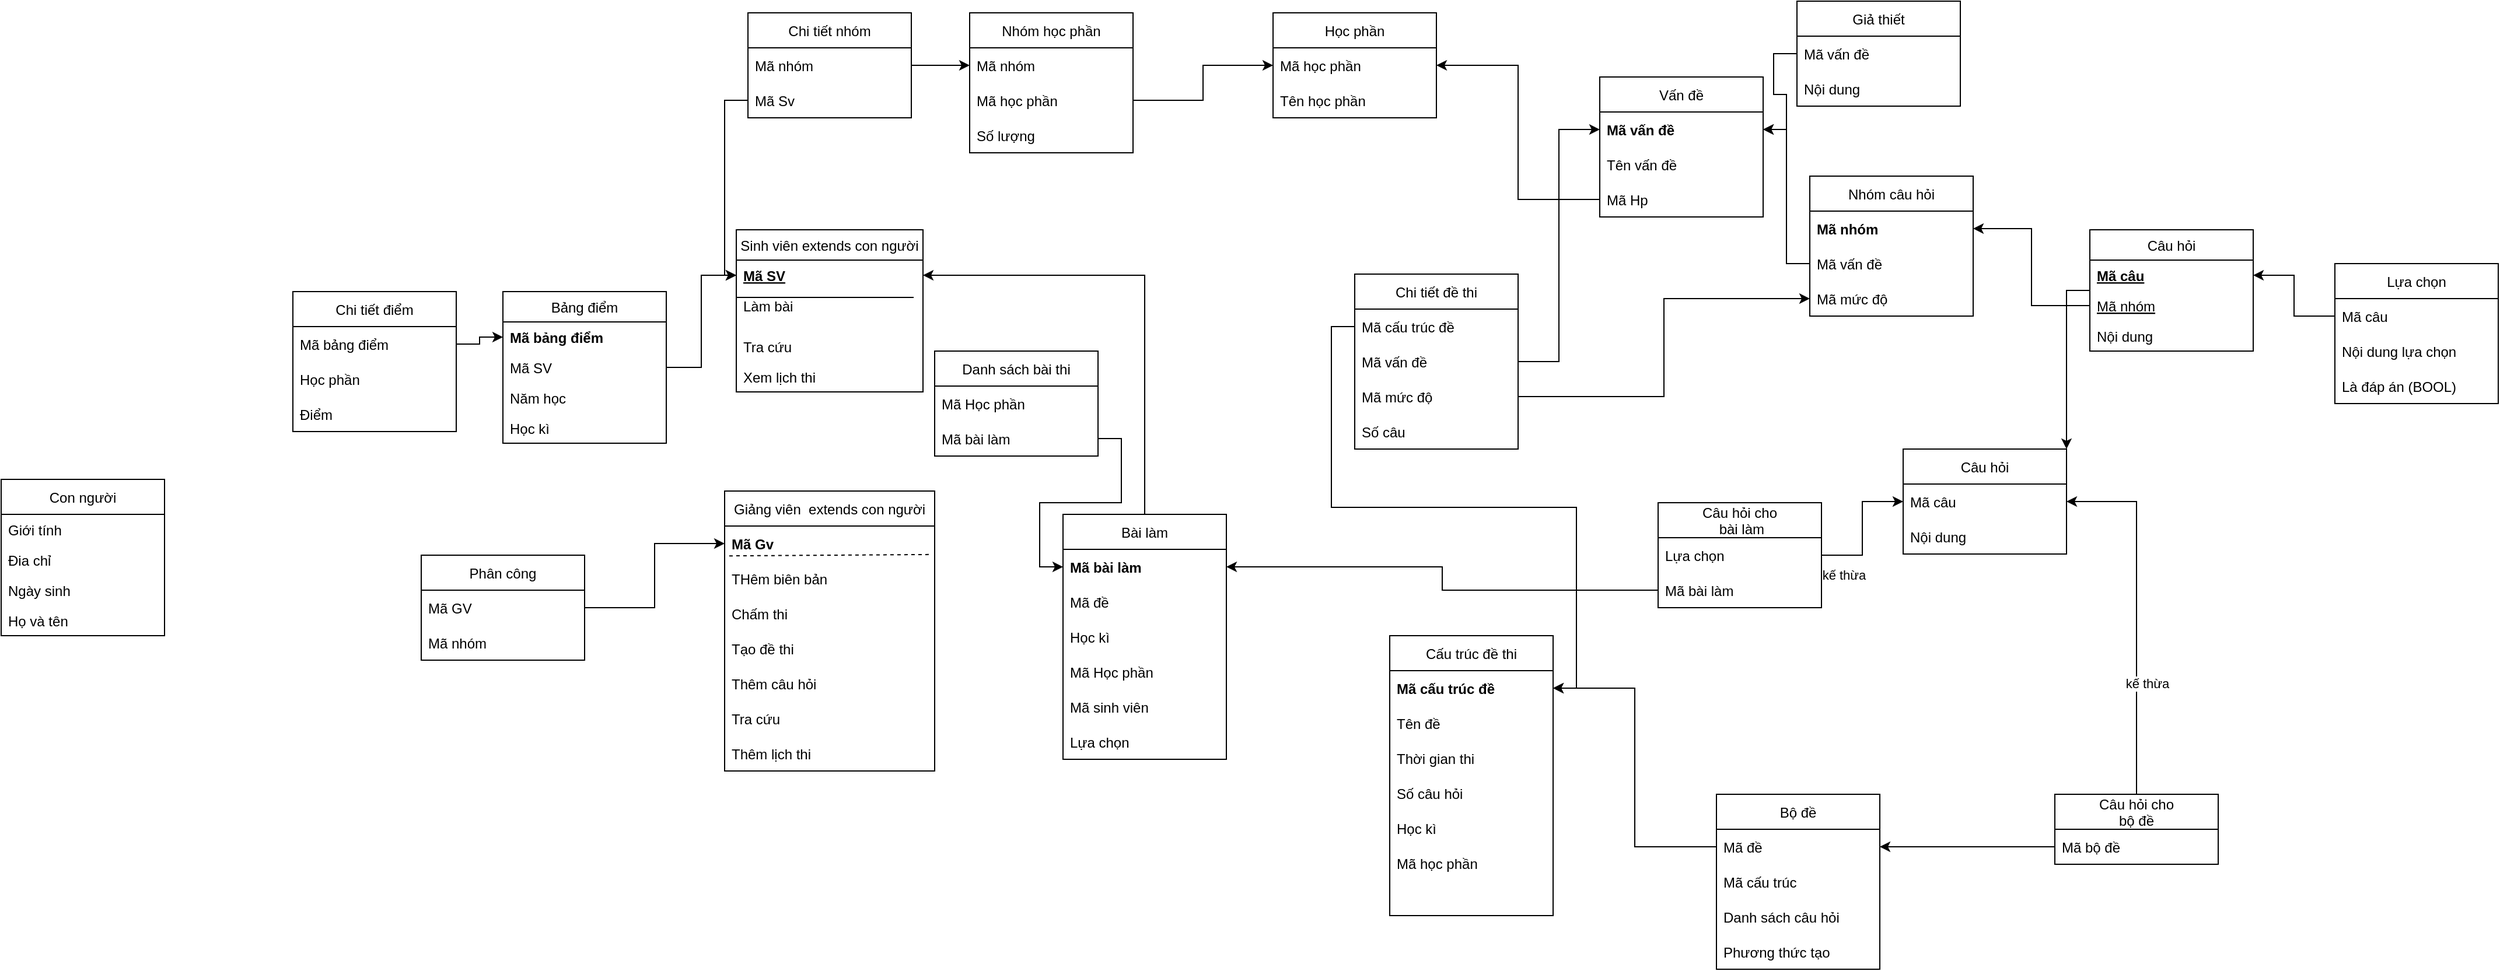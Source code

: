 <mxfile version="15.8.3" type="device"><diagram id="2eRbdsodCOIyUNW9XISi" name="Page-1"><mxGraphModel dx="2480" dy="1231" grid="1" gridSize="10" guides="1" tooltips="1" connect="1" arrows="1" fold="1" page="1" pageScale="1" pageWidth="827" pageHeight="1169" math="0" shadow="0"><root><mxCell id="0"/><mxCell id="1" parent="0"/><mxCell id="VL1zj-4QhNUs1E4TOACQ-1" value="Sinh viên extends con người" style="swimlane;fontStyle=0;childLayout=stackLayout;horizontal=1;startSize=26;fillColor=none;horizontalStack=0;resizeParent=1;resizeParentMax=0;resizeLast=0;collapsible=1;marginBottom=0;verticalAlign=middle;" parent="1" vertex="1"><mxGeometry x="880" y="666" width="160" height="139" as="geometry"/></mxCell><mxCell id="VL1zj-4QhNUs1E4TOACQ-2" value="Mã SV" style="text;strokeColor=none;fillColor=none;align=left;verticalAlign=top;spacingLeft=4;spacingRight=4;overflow=hidden;rotatable=0;points=[[0,0.5],[1,0.5]];portConstraint=eastwest;fontStyle=5" parent="VL1zj-4QhNUs1E4TOACQ-1" vertex="1"><mxGeometry y="26" width="160" height="26" as="geometry"/></mxCell><mxCell id="VL1zj-4QhNUs1E4TOACQ-4" value="Làm bài" style="text;strokeColor=none;fillColor=none;align=left;verticalAlign=top;spacingLeft=4;spacingRight=4;overflow=hidden;rotatable=0;points=[[0,0.5],[1,0.5]];portConstraint=eastwest;" parent="VL1zj-4QhNUs1E4TOACQ-1" vertex="1"><mxGeometry y="52" width="160" height="35" as="geometry"/></mxCell><mxCell id="VL1zj-4QhNUs1E4TOACQ-5" value="Tra cứu" style="text;strokeColor=none;fillColor=none;align=left;verticalAlign=top;spacingLeft=4;spacingRight=4;overflow=hidden;rotatable=0;points=[[0,0.5],[1,0.5]];portConstraint=eastwest;" parent="VL1zj-4QhNUs1E4TOACQ-1" vertex="1"><mxGeometry y="87" width="160" height="26" as="geometry"/></mxCell><mxCell id="VL1zj-4QhNUs1E4TOACQ-6" value="Xem lịch thi" style="text;strokeColor=none;fillColor=none;align=left;verticalAlign=top;spacingLeft=4;spacingRight=4;overflow=hidden;rotatable=0;points=[[0,0.5],[1,0.5]];portConstraint=eastwest;" parent="VL1zj-4QhNUs1E4TOACQ-1" vertex="1"><mxGeometry y="113" width="160" height="26" as="geometry"/></mxCell><mxCell id="VL1zj-4QhNUs1E4TOACQ-7" value="" style="endArrow=none;html=1;rounded=0;exitX=0;exitY=0.171;exitDx=0;exitDy=0;exitPerimeter=0;entryX=0.95;entryY=0.171;entryDx=0;entryDy=0;entryPerimeter=0;" parent="VL1zj-4QhNUs1E4TOACQ-1" source="VL1zj-4QhNUs1E4TOACQ-4" target="VL1zj-4QhNUs1E4TOACQ-4" edge="1"><mxGeometry width="50" height="50" relative="1" as="geometry"><mxPoint x="303" y="183" as="sourcePoint"/><mxPoint x="353" y="133" as="targetPoint"/></mxGeometry></mxCell><mxCell id="9g_Ed0a36uNIQvpGEHAO-19" style="edgeStyle=orthogonalEdgeStyle;rounded=0;orthogonalLoop=1;jettySize=auto;html=1;entryX=1;entryY=0;entryDx=0;entryDy=0;" parent="1" source="VL1zj-4QhNUs1E4TOACQ-8" target="9g_Ed0a36uNIQvpGEHAO-14" edge="1"><mxGeometry relative="1" as="geometry"/></mxCell><mxCell id="VL1zj-4QhNUs1E4TOACQ-8" value="Câu hỏi" style="swimlane;fontStyle=0;childLayout=stackLayout;horizontal=1;startSize=26;fillColor=none;horizontalStack=0;resizeParent=1;resizeParentMax=0;resizeLast=0;collapsible=1;marginBottom=0;verticalAlign=middle;" parent="1" vertex="1"><mxGeometry x="2040" y="666" width="140" height="104" as="geometry"/></mxCell><mxCell id="VL1zj-4QhNUs1E4TOACQ-9" value="Mã câu" style="text;strokeColor=none;fillColor=none;align=left;verticalAlign=top;spacingLeft=4;spacingRight=4;overflow=hidden;rotatable=0;points=[[0,0.5],[1,0.5]];portConstraint=eastwest;fontStyle=5" parent="VL1zj-4QhNUs1E4TOACQ-8" vertex="1"><mxGeometry y="26" width="140" height="26" as="geometry"/></mxCell><mxCell id="VL1zj-4QhNUs1E4TOACQ-10" value="Mã nhóm" style="text;strokeColor=none;fillColor=none;align=left;verticalAlign=top;spacingLeft=4;spacingRight=4;overflow=hidden;rotatable=0;points=[[0,0.5],[1,0.5]];portConstraint=eastwest;fontStyle=4" parent="VL1zj-4QhNUs1E4TOACQ-8" vertex="1"><mxGeometry y="52" width="140" height="26" as="geometry"/></mxCell><mxCell id="VL1zj-4QhNUs1E4TOACQ-11" value="Nội dung" style="text;strokeColor=none;fillColor=none;align=left;verticalAlign=top;spacingLeft=4;spacingRight=4;overflow=hidden;rotatable=0;points=[[0,0.5],[1,0.5]];portConstraint=eastwest;" parent="VL1zj-4QhNUs1E4TOACQ-8" vertex="1"><mxGeometry y="78" width="140" height="26" as="geometry"/></mxCell><mxCell id="VL1zj-4QhNUs1E4TOACQ-12" value="Bảng điểm" style="swimlane;fontStyle=0;childLayout=stackLayout;horizontal=1;startSize=26;fillColor=none;horizontalStack=0;resizeParent=1;resizeParentMax=0;resizeLast=0;collapsible=1;marginBottom=0;verticalAlign=middle;" parent="1" vertex="1"><mxGeometry x="680" y="719" width="140" height="130" as="geometry"/></mxCell><mxCell id="VL1zj-4QhNUs1E4TOACQ-13" value="Mã bảng điểm" style="text;strokeColor=none;fillColor=none;align=left;verticalAlign=top;spacingLeft=4;spacingRight=4;overflow=hidden;rotatable=0;points=[[0,0.5],[1,0.5]];portConstraint=eastwest;fontStyle=1" parent="VL1zj-4QhNUs1E4TOACQ-12" vertex="1"><mxGeometry y="26" width="140" height="26" as="geometry"/></mxCell><mxCell id="VL1zj-4QhNUs1E4TOACQ-14" value="Mã SV" style="text;strokeColor=none;fillColor=none;align=left;verticalAlign=top;spacingLeft=4;spacingRight=4;overflow=hidden;rotatable=0;points=[[0,0.5],[1,0.5]];portConstraint=eastwest;" parent="VL1zj-4QhNUs1E4TOACQ-12" vertex="1"><mxGeometry y="52" width="140" height="26" as="geometry"/></mxCell><mxCell id="VL1zj-4QhNUs1E4TOACQ-15" value="Năm học" style="text;strokeColor=none;fillColor=none;align=left;verticalAlign=top;spacingLeft=4;spacingRight=4;overflow=hidden;rotatable=0;points=[[0,0.5],[1,0.5]];portConstraint=eastwest;" parent="VL1zj-4QhNUs1E4TOACQ-12" vertex="1"><mxGeometry y="78" width="140" height="26" as="geometry"/></mxCell><mxCell id="VL1zj-4QhNUs1E4TOACQ-16" value="Học kì" style="text;strokeColor=none;fillColor=none;align=left;verticalAlign=top;spacingLeft=4;spacingRight=4;overflow=hidden;rotatable=0;points=[[0,0.5],[1,0.5]];portConstraint=eastwest;" parent="VL1zj-4QhNUs1E4TOACQ-12" vertex="1"><mxGeometry y="104" width="140" height="26" as="geometry"/></mxCell><mxCell id="VL1zj-4QhNUs1E4TOACQ-17" value="Chi tiết điểm" style="swimlane;fontStyle=0;childLayout=stackLayout;horizontal=1;startSize=30;horizontalStack=0;resizeParent=1;resizeParentMax=0;resizeLast=0;collapsible=1;marginBottom=0;" parent="1" vertex="1"><mxGeometry x="500" y="719" width="140" height="120" as="geometry"/></mxCell><mxCell id="VL1zj-4QhNUs1E4TOACQ-18" value="Mã bảng điểm" style="text;strokeColor=none;fillColor=none;align=left;verticalAlign=middle;spacingLeft=4;spacingRight=4;overflow=hidden;points=[[0,0.5],[1,0.5]];portConstraint=eastwest;rotatable=0;" parent="VL1zj-4QhNUs1E4TOACQ-17" vertex="1"><mxGeometry y="30" width="140" height="30" as="geometry"/></mxCell><mxCell id="VL1zj-4QhNUs1E4TOACQ-19" value="Học phần" style="text;strokeColor=none;fillColor=none;align=left;verticalAlign=middle;spacingLeft=4;spacingRight=4;overflow=hidden;points=[[0,0.5],[1,0.5]];portConstraint=eastwest;rotatable=0;" parent="VL1zj-4QhNUs1E4TOACQ-17" vertex="1"><mxGeometry y="60" width="140" height="30" as="geometry"/></mxCell><mxCell id="VL1zj-4QhNUs1E4TOACQ-20" value="Điểm" style="text;strokeColor=none;fillColor=none;align=left;verticalAlign=middle;spacingLeft=4;spacingRight=4;overflow=hidden;points=[[0,0.5],[1,0.5]];portConstraint=eastwest;rotatable=0;" parent="VL1zj-4QhNUs1E4TOACQ-17" vertex="1"><mxGeometry y="90" width="140" height="30" as="geometry"/></mxCell><mxCell id="VL1zj-4QhNUs1E4TOACQ-21" value="Giảng viên  extends con người" style="swimlane;fontStyle=0;childLayout=stackLayout;horizontal=1;startSize=30;horizontalStack=0;resizeParent=1;resizeParentMax=0;resizeLast=0;collapsible=1;marginBottom=0;" parent="1" vertex="1"><mxGeometry x="870" y="890" width="180" height="240" as="geometry"/></mxCell><mxCell id="VL1zj-4QhNUs1E4TOACQ-22" value="Mã Gv" style="text;strokeColor=none;fillColor=none;align=left;verticalAlign=middle;spacingLeft=4;spacingRight=4;overflow=hidden;points=[[0,0.5],[1,0.5]];portConstraint=eastwest;rotatable=0;fontStyle=1" parent="VL1zj-4QhNUs1E4TOACQ-21" vertex="1"><mxGeometry y="30" width="180" height="30" as="geometry"/></mxCell><mxCell id="VL1zj-4QhNUs1E4TOACQ-24" value="THêm biên bản" style="text;strokeColor=none;fillColor=none;align=left;verticalAlign=middle;spacingLeft=4;spacingRight=4;overflow=hidden;points=[[0,0.5],[1,0.5]];portConstraint=eastwest;rotatable=0;" parent="VL1zj-4QhNUs1E4TOACQ-21" vertex="1"><mxGeometry y="60" width="180" height="30" as="geometry"/></mxCell><mxCell id="VL1zj-4QhNUs1E4TOACQ-25" value="Chấm thi" style="text;strokeColor=none;fillColor=none;align=left;verticalAlign=middle;spacingLeft=4;spacingRight=4;overflow=hidden;points=[[0,0.5],[1,0.5]];portConstraint=eastwest;rotatable=0;" parent="VL1zj-4QhNUs1E4TOACQ-21" vertex="1"><mxGeometry y="90" width="180" height="30" as="geometry"/></mxCell><mxCell id="VL1zj-4QhNUs1E4TOACQ-26" value="Tạo đề thi" style="text;strokeColor=none;fillColor=none;align=left;verticalAlign=middle;spacingLeft=4;spacingRight=4;overflow=hidden;points=[[0,0.5],[1,0.5]];portConstraint=eastwest;rotatable=0;" parent="VL1zj-4QhNUs1E4TOACQ-21" vertex="1"><mxGeometry y="120" width="180" height="30" as="geometry"/></mxCell><mxCell id="VL1zj-4QhNUs1E4TOACQ-27" value="Thêm câu hỏi" style="text;strokeColor=none;fillColor=none;align=left;verticalAlign=middle;spacingLeft=4;spacingRight=4;overflow=hidden;points=[[0,0.5],[1,0.5]];portConstraint=eastwest;rotatable=0;" parent="VL1zj-4QhNUs1E4TOACQ-21" vertex="1"><mxGeometry y="150" width="180" height="30" as="geometry"/></mxCell><mxCell id="VL1zj-4QhNUs1E4TOACQ-28" value="Tra cứu" style="text;strokeColor=none;fillColor=none;align=left;verticalAlign=middle;spacingLeft=4;spacingRight=4;overflow=hidden;points=[[0,0.5],[1,0.5]];portConstraint=eastwest;rotatable=0;" parent="VL1zj-4QhNUs1E4TOACQ-21" vertex="1"><mxGeometry y="180" width="180" height="30" as="geometry"/></mxCell><mxCell id="VL1zj-4QhNUs1E4TOACQ-29" value="Thêm lịch thi" style="text;strokeColor=none;fillColor=none;align=left;verticalAlign=middle;spacingLeft=4;spacingRight=4;overflow=hidden;points=[[0,0.5],[1,0.5]];portConstraint=eastwest;rotatable=0;" parent="VL1zj-4QhNUs1E4TOACQ-21" vertex="1"><mxGeometry y="210" width="180" height="30" as="geometry"/></mxCell><mxCell id="VL1zj-4QhNUs1E4TOACQ-30" value="" style="endArrow=none;dashed=1;html=1;rounded=0;exitX=0.022;exitY=-0.147;exitDx=0;exitDy=0;entryX=0.98;entryY=-0.186;entryDx=0;entryDy=0;exitPerimeter=0;entryPerimeter=0;" parent="VL1zj-4QhNUs1E4TOACQ-21" source="VL1zj-4QhNUs1E4TOACQ-24" target="VL1zj-4QhNUs1E4TOACQ-24" edge="1"><mxGeometry width="50" height="50" relative="1" as="geometry"><mxPoint x="290" y="100" as="sourcePoint"/><mxPoint x="340" y="50" as="targetPoint"/></mxGeometry></mxCell><mxCell id="VL1zj-4QhNUs1E4TOACQ-31" value="Cấu trúc đề thi" style="swimlane;fontStyle=0;childLayout=stackLayout;horizontal=1;startSize=30;horizontalStack=0;resizeParent=1;resizeParentMax=0;resizeLast=0;collapsible=1;marginBottom=0;" parent="1" vertex="1"><mxGeometry x="1440" y="1014" width="140" height="240" as="geometry"/></mxCell><mxCell id="VL1zj-4QhNUs1E4TOACQ-32" value="Mã cấu trúc đề" style="text;strokeColor=none;fillColor=none;align=left;verticalAlign=middle;spacingLeft=4;spacingRight=4;overflow=hidden;points=[[0,0.5],[1,0.5]];portConstraint=eastwest;rotatable=0;fontStyle=1" parent="VL1zj-4QhNUs1E4TOACQ-31" vertex="1"><mxGeometry y="30" width="140" height="30" as="geometry"/></mxCell><mxCell id="VL1zj-4QhNUs1E4TOACQ-33" value="Tên đề" style="text;strokeColor=none;fillColor=none;align=left;verticalAlign=middle;spacingLeft=4;spacingRight=4;overflow=hidden;points=[[0,0.5],[1,0.5]];portConstraint=eastwest;rotatable=0;" parent="VL1zj-4QhNUs1E4TOACQ-31" vertex="1"><mxGeometry y="60" width="140" height="30" as="geometry"/></mxCell><mxCell id="VL1zj-4QhNUs1E4TOACQ-34" value="Thời gian thi" style="text;strokeColor=none;fillColor=none;align=left;verticalAlign=middle;spacingLeft=4;spacingRight=4;overflow=hidden;points=[[0,0.5],[1,0.5]];portConstraint=eastwest;rotatable=0;" parent="VL1zj-4QhNUs1E4TOACQ-31" vertex="1"><mxGeometry y="90" width="140" height="30" as="geometry"/></mxCell><mxCell id="VL1zj-4QhNUs1E4TOACQ-35" value="Số câu hỏi" style="text;strokeColor=none;fillColor=none;align=left;verticalAlign=middle;spacingLeft=4;spacingRight=4;overflow=hidden;points=[[0,0.5],[1,0.5]];portConstraint=eastwest;rotatable=0;" parent="VL1zj-4QhNUs1E4TOACQ-31" vertex="1"><mxGeometry y="120" width="140" height="30" as="geometry"/></mxCell><mxCell id="VL1zj-4QhNUs1E4TOACQ-36" value="Học kì" style="text;strokeColor=none;fillColor=none;align=left;verticalAlign=middle;spacingLeft=4;spacingRight=4;overflow=hidden;points=[[0,0.5],[1,0.5]];portConstraint=eastwest;rotatable=0;" parent="VL1zj-4QhNUs1E4TOACQ-31" vertex="1"><mxGeometry y="150" width="140" height="30" as="geometry"/></mxCell><mxCell id="VL1zj-4QhNUs1E4TOACQ-37" value="Mã học phần" style="text;strokeColor=none;fillColor=none;align=left;verticalAlign=middle;spacingLeft=4;spacingRight=4;overflow=hidden;points=[[0,0.5],[1,0.5]];portConstraint=eastwest;rotatable=0;" parent="VL1zj-4QhNUs1E4TOACQ-31" vertex="1"><mxGeometry y="180" width="140" height="30" as="geometry"/></mxCell><mxCell id="VL1zj-4QhNUs1E4TOACQ-38" style="text;strokeColor=none;fillColor=none;align=left;verticalAlign=middle;spacingLeft=4;spacingRight=4;overflow=hidden;points=[[0,0.5],[1,0.5]];portConstraint=eastwest;rotatable=0;" parent="VL1zj-4QhNUs1E4TOACQ-31" vertex="1"><mxGeometry y="210" width="140" height="30" as="geometry"/></mxCell><mxCell id="VL1zj-4QhNUs1E4TOACQ-39" value="Chi tiết đề thi" style="swimlane;fontStyle=0;childLayout=stackLayout;horizontal=1;startSize=30;horizontalStack=0;resizeParent=1;resizeParentMax=0;resizeLast=0;collapsible=1;marginBottom=0;" parent="1" vertex="1"><mxGeometry x="1410" y="704" width="140" height="150" as="geometry"/></mxCell><mxCell id="VL1zj-4QhNUs1E4TOACQ-40" value="Mã cấu trúc đề" style="text;strokeColor=none;fillColor=none;align=left;verticalAlign=middle;spacingLeft=4;spacingRight=4;overflow=hidden;points=[[0,0.5],[1,0.5]];portConstraint=eastwest;rotatable=0;" parent="VL1zj-4QhNUs1E4TOACQ-39" vertex="1"><mxGeometry y="30" width="140" height="30" as="geometry"/></mxCell><mxCell id="VL1zj-4QhNUs1E4TOACQ-41" value="Mã vấn đề" style="text;strokeColor=none;fillColor=none;align=left;verticalAlign=middle;spacingLeft=4;spacingRight=4;overflow=hidden;points=[[0,0.5],[1,0.5]];portConstraint=eastwest;rotatable=0;" parent="VL1zj-4QhNUs1E4TOACQ-39" vertex="1"><mxGeometry y="60" width="140" height="30" as="geometry"/></mxCell><mxCell id="VL1zj-4QhNUs1E4TOACQ-42" value="Mã mức độ" style="text;strokeColor=none;fillColor=none;align=left;verticalAlign=middle;spacingLeft=4;spacingRight=4;overflow=hidden;points=[[0,0.5],[1,0.5]];portConstraint=eastwest;rotatable=0;" parent="VL1zj-4QhNUs1E4TOACQ-39" vertex="1"><mxGeometry y="90" width="140" height="30" as="geometry"/></mxCell><mxCell id="VL1zj-4QhNUs1E4TOACQ-43" value="Số câu" style="text;strokeColor=none;fillColor=none;align=left;verticalAlign=middle;spacingLeft=4;spacingRight=4;overflow=hidden;points=[[0,0.5],[1,0.5]];portConstraint=eastwest;rotatable=0;" parent="VL1zj-4QhNUs1E4TOACQ-39" vertex="1"><mxGeometry y="120" width="140" height="30" as="geometry"/></mxCell><mxCell id="VL1zj-4QhNUs1E4TOACQ-44" value="Vấn đề" style="swimlane;fontStyle=0;childLayout=stackLayout;horizontal=1;startSize=30;horizontalStack=0;resizeParent=1;resizeParentMax=0;resizeLast=0;collapsible=1;marginBottom=0;" parent="1" vertex="1"><mxGeometry x="1620" y="535" width="140" height="120" as="geometry"/></mxCell><mxCell id="VL1zj-4QhNUs1E4TOACQ-45" value="Mã vấn đề" style="text;strokeColor=none;fillColor=none;align=left;verticalAlign=middle;spacingLeft=4;spacingRight=4;overflow=hidden;points=[[0,0.5],[1,0.5]];portConstraint=eastwest;rotatable=0;fontStyle=1" parent="VL1zj-4QhNUs1E4TOACQ-44" vertex="1"><mxGeometry y="30" width="140" height="30" as="geometry"/></mxCell><mxCell id="VL1zj-4QhNUs1E4TOACQ-46" value="Tên vấn đề" style="text;strokeColor=none;fillColor=none;align=left;verticalAlign=middle;spacingLeft=4;spacingRight=4;overflow=hidden;points=[[0,0.5],[1,0.5]];portConstraint=eastwest;rotatable=0;" parent="VL1zj-4QhNUs1E4TOACQ-44" vertex="1"><mxGeometry y="60" width="140" height="30" as="geometry"/></mxCell><mxCell id="VL1zj-4QhNUs1E4TOACQ-47" value="Mã Hp" style="text;strokeColor=none;fillColor=none;align=left;verticalAlign=middle;spacingLeft=4;spacingRight=4;overflow=hidden;points=[[0,0.5],[1,0.5]];portConstraint=eastwest;rotatable=0;" parent="VL1zj-4QhNUs1E4TOACQ-44" vertex="1"><mxGeometry y="90" width="140" height="30" as="geometry"/></mxCell><mxCell id="VL1zj-4QhNUs1E4TOACQ-48" value="Giả thiết" style="swimlane;fontStyle=0;childLayout=stackLayout;horizontal=1;startSize=30;horizontalStack=0;resizeParent=1;resizeParentMax=0;resizeLast=0;collapsible=1;marginBottom=0;" parent="1" vertex="1"><mxGeometry x="1789" y="470" width="140" height="90" as="geometry"/></mxCell><mxCell id="VL1zj-4QhNUs1E4TOACQ-49" value="Mã vấn đề" style="text;strokeColor=none;fillColor=none;align=left;verticalAlign=middle;spacingLeft=4;spacingRight=4;overflow=hidden;points=[[0,0.5],[1,0.5]];portConstraint=eastwest;rotatable=0;" parent="VL1zj-4QhNUs1E4TOACQ-48" vertex="1"><mxGeometry y="30" width="140" height="30" as="geometry"/></mxCell><mxCell id="VL1zj-4QhNUs1E4TOACQ-50" value="Nội dung" style="text;strokeColor=none;fillColor=none;align=left;verticalAlign=middle;spacingLeft=4;spacingRight=4;overflow=hidden;points=[[0,0.5],[1,0.5]];portConstraint=eastwest;rotatable=0;" parent="VL1zj-4QhNUs1E4TOACQ-48" vertex="1"><mxGeometry y="60" width="140" height="30" as="geometry"/></mxCell><mxCell id="VL1zj-4QhNUs1E4TOACQ-51" value="Nhóm câu hỏi" style="swimlane;fontStyle=0;childLayout=stackLayout;horizontal=1;startSize=30;horizontalStack=0;resizeParent=1;resizeParentMax=0;resizeLast=0;collapsible=1;marginBottom=0;" parent="1" vertex="1"><mxGeometry x="1800" y="620" width="140" height="120" as="geometry"/></mxCell><mxCell id="VL1zj-4QhNUs1E4TOACQ-52" value="Mã nhóm" style="text;strokeColor=none;fillColor=none;align=left;verticalAlign=middle;spacingLeft=4;spacingRight=4;overflow=hidden;points=[[0,0.5],[1,0.5]];portConstraint=eastwest;rotatable=0;fontStyle=1" parent="VL1zj-4QhNUs1E4TOACQ-51" vertex="1"><mxGeometry y="30" width="140" height="30" as="geometry"/></mxCell><mxCell id="VL1zj-4QhNUs1E4TOACQ-53" value="Mã vấn đề" style="text;strokeColor=none;fillColor=none;align=left;verticalAlign=middle;spacingLeft=4;spacingRight=4;overflow=hidden;points=[[0,0.5],[1,0.5]];portConstraint=eastwest;rotatable=0;" parent="VL1zj-4QhNUs1E4TOACQ-51" vertex="1"><mxGeometry y="60" width="140" height="30" as="geometry"/></mxCell><mxCell id="VL1zj-4QhNUs1E4TOACQ-54" value="Mã mức độ" style="text;strokeColor=none;fillColor=none;align=left;verticalAlign=middle;spacingLeft=4;spacingRight=4;overflow=hidden;points=[[0,0.5],[1,0.5]];portConstraint=eastwest;rotatable=0;" parent="VL1zj-4QhNUs1E4TOACQ-51" vertex="1"><mxGeometry y="90" width="140" height="30" as="geometry"/></mxCell><mxCell id="VL1zj-4QhNUs1E4TOACQ-55" value="Lựa chọn" style="swimlane;fontStyle=0;childLayout=stackLayout;horizontal=1;startSize=30;horizontalStack=0;resizeParent=1;resizeParentMax=0;resizeLast=0;collapsible=1;marginBottom=0;" parent="1" vertex="1"><mxGeometry x="2250" y="695" width="140" height="120" as="geometry"/></mxCell><mxCell id="VL1zj-4QhNUs1E4TOACQ-56" value="Mã câu" style="text;strokeColor=none;fillColor=none;align=left;verticalAlign=middle;spacingLeft=4;spacingRight=4;overflow=hidden;points=[[0,0.5],[1,0.5]];portConstraint=eastwest;rotatable=0;" parent="VL1zj-4QhNUs1E4TOACQ-55" vertex="1"><mxGeometry y="30" width="140" height="30" as="geometry"/></mxCell><mxCell id="VL1zj-4QhNUs1E4TOACQ-57" value="Nội dung lựa chọn" style="text;strokeColor=none;fillColor=none;align=left;verticalAlign=middle;spacingLeft=4;spacingRight=4;overflow=hidden;points=[[0,0.5],[1,0.5]];portConstraint=eastwest;rotatable=0;" parent="VL1zj-4QhNUs1E4TOACQ-55" vertex="1"><mxGeometry y="60" width="140" height="30" as="geometry"/></mxCell><mxCell id="VL1zj-4QhNUs1E4TOACQ-58" value="Là đáp án (BOOL)" style="text;strokeColor=none;fillColor=none;align=left;verticalAlign=middle;spacingLeft=4;spacingRight=4;overflow=hidden;points=[[0,0.5],[1,0.5]];portConstraint=eastwest;rotatable=0;" parent="VL1zj-4QhNUs1E4TOACQ-55" vertex="1"><mxGeometry y="90" width="140" height="30" as="geometry"/></mxCell><mxCell id="VL1zj-4QhNUs1E4TOACQ-59" style="edgeStyle=orthogonalEdgeStyle;rounded=0;orthogonalLoop=1;jettySize=auto;html=1;entryX=1;entryY=0.5;entryDx=0;entryDy=0;" parent="1" source="VL1zj-4QhNUs1E4TOACQ-60" target="VL1zj-4QhNUs1E4TOACQ-2" edge="1"><mxGeometry relative="1" as="geometry"><mxPoint x="1040" y="676" as="targetPoint"/></mxGeometry></mxCell><mxCell id="VL1zj-4QhNUs1E4TOACQ-60" value="Bài làm" style="swimlane;fontStyle=0;childLayout=stackLayout;horizontal=1;startSize=30;horizontalStack=0;resizeParent=1;resizeParentMax=0;resizeLast=0;collapsible=1;marginBottom=0;" parent="1" vertex="1"><mxGeometry x="1160" y="910" width="140" height="210" as="geometry"/></mxCell><mxCell id="VL1zj-4QhNUs1E4TOACQ-61" value="Mã bài làm" style="text;strokeColor=none;fillColor=none;align=left;verticalAlign=middle;spacingLeft=4;spacingRight=4;overflow=hidden;points=[[0,0.5],[1,0.5]];portConstraint=eastwest;rotatable=0;fontStyle=1" parent="VL1zj-4QhNUs1E4TOACQ-60" vertex="1"><mxGeometry y="30" width="140" height="30" as="geometry"/></mxCell><mxCell id="VL1zj-4QhNUs1E4TOACQ-125" value="Mã đề" style="text;strokeColor=none;fillColor=none;align=left;verticalAlign=middle;spacingLeft=4;spacingRight=4;overflow=hidden;points=[[0,0.5],[1,0.5]];portConstraint=eastwest;rotatable=0;fontStyle=0" parent="VL1zj-4QhNUs1E4TOACQ-60" vertex="1"><mxGeometry y="60" width="140" height="30" as="geometry"/></mxCell><mxCell id="VL1zj-4QhNUs1E4TOACQ-62" value="Học kì" style="text;strokeColor=none;fillColor=none;align=left;verticalAlign=middle;spacingLeft=4;spacingRight=4;overflow=hidden;points=[[0,0.5],[1,0.5]];portConstraint=eastwest;rotatable=0;fontStyle=0" parent="VL1zj-4QhNUs1E4TOACQ-60" vertex="1"><mxGeometry y="90" width="140" height="30" as="geometry"/></mxCell><mxCell id="VL1zj-4QhNUs1E4TOACQ-63" value="Mã Học phần" style="text;strokeColor=none;fillColor=none;align=left;verticalAlign=middle;spacingLeft=4;spacingRight=4;overflow=hidden;points=[[0,0.5],[1,0.5]];portConstraint=eastwest;rotatable=0;fontStyle=0" parent="VL1zj-4QhNUs1E4TOACQ-60" vertex="1"><mxGeometry y="120" width="140" height="30" as="geometry"/></mxCell><mxCell id="VL1zj-4QhNUs1E4TOACQ-64" value="Mã sinh viên" style="text;strokeColor=none;fillColor=none;align=left;verticalAlign=middle;spacingLeft=4;spacingRight=4;overflow=hidden;points=[[0,0.5],[1,0.5]];portConstraint=eastwest;rotatable=0;fontStyle=0" parent="VL1zj-4QhNUs1E4TOACQ-60" vertex="1"><mxGeometry y="150" width="140" height="30" as="geometry"/></mxCell><mxCell id="VL1zj-4QhNUs1E4TOACQ-66" value="Lựa chọn" style="text;strokeColor=none;fillColor=none;align=left;verticalAlign=middle;spacingLeft=4;spacingRight=4;overflow=hidden;points=[[0,0.5],[1,0.5]];portConstraint=eastwest;rotatable=0;" parent="VL1zj-4QhNUs1E4TOACQ-60" vertex="1"><mxGeometry y="180" width="140" height="30" as="geometry"/></mxCell><mxCell id="VL1zj-4QhNUs1E4TOACQ-67" style="edgeStyle=orthogonalEdgeStyle;rounded=0;orthogonalLoop=1;jettySize=auto;html=1;exitX=1;exitY=0.5;exitDx=0;exitDy=0;" parent="1" source="VL1zj-4QhNUs1E4TOACQ-18" target="VL1zj-4QhNUs1E4TOACQ-13" edge="1"><mxGeometry relative="1" as="geometry"/></mxCell><mxCell id="VL1zj-4QhNUs1E4TOACQ-68" style="edgeStyle=orthogonalEdgeStyle;rounded=0;orthogonalLoop=1;jettySize=auto;html=1;exitX=0;exitY=0.5;exitDx=0;exitDy=0;entryX=1;entryY=0.5;entryDx=0;entryDy=0;" parent="1" source="VL1zj-4QhNUs1E4TOACQ-40" target="VL1zj-4QhNUs1E4TOACQ-32" edge="1"><mxGeometry relative="1" as="geometry"/></mxCell><mxCell id="VL1zj-4QhNUs1E4TOACQ-71" style="edgeStyle=orthogonalEdgeStyle;rounded=0;orthogonalLoop=1;jettySize=auto;html=1;entryX=1;entryY=0.5;entryDx=0;entryDy=0;" parent="1" source="VL1zj-4QhNUs1E4TOACQ-49" target="VL1zj-4QhNUs1E4TOACQ-45" edge="1"><mxGeometry relative="1" as="geometry"/></mxCell><mxCell id="VL1zj-4QhNUs1E4TOACQ-72" style="edgeStyle=orthogonalEdgeStyle;rounded=0;orthogonalLoop=1;jettySize=auto;html=1;exitX=0;exitY=0.5;exitDx=0;exitDy=0;entryX=1;entryY=0.5;entryDx=0;entryDy=0;" parent="1" source="VL1zj-4QhNUs1E4TOACQ-10" target="VL1zj-4QhNUs1E4TOACQ-52" edge="1"><mxGeometry relative="1" as="geometry"/></mxCell><mxCell id="VL1zj-4QhNUs1E4TOACQ-73" style="edgeStyle=orthogonalEdgeStyle;rounded=0;orthogonalLoop=1;jettySize=auto;html=1;entryX=1;entryY=0.5;entryDx=0;entryDy=0;" parent="1" source="VL1zj-4QhNUs1E4TOACQ-53" target="VL1zj-4QhNUs1E4TOACQ-45" edge="1"><mxGeometry relative="1" as="geometry"/></mxCell><mxCell id="VL1zj-4QhNUs1E4TOACQ-75" style="edgeStyle=orthogonalEdgeStyle;rounded=0;orthogonalLoop=1;jettySize=auto;html=1;entryX=0;entryY=0.5;entryDx=0;entryDy=0;" parent="1" source="VL1zj-4QhNUs1E4TOACQ-14" target="VL1zj-4QhNUs1E4TOACQ-2" edge="1"><mxGeometry relative="1" as="geometry"/></mxCell><mxCell id="VL1zj-4QhNUs1E4TOACQ-79" value="Danh sách bài thi" style="swimlane;fontStyle=0;childLayout=stackLayout;horizontal=1;startSize=30;horizontalStack=0;resizeParent=1;resizeParentMax=0;resizeLast=0;collapsible=1;marginBottom=0;" parent="1" vertex="1"><mxGeometry x="1050" y="770" width="140" height="90" as="geometry"/></mxCell><mxCell id="VL1zj-4QhNUs1E4TOACQ-80" value="Mã Học phần" style="text;strokeColor=none;fillColor=none;align=left;verticalAlign=middle;spacingLeft=4;spacingRight=4;overflow=hidden;points=[[0,0.5],[1,0.5]];portConstraint=eastwest;rotatable=0;" parent="VL1zj-4QhNUs1E4TOACQ-79" vertex="1"><mxGeometry y="30" width="140" height="30" as="geometry"/></mxCell><mxCell id="VL1zj-4QhNUs1E4TOACQ-81" value="Mã bài làm" style="text;strokeColor=none;fillColor=none;align=left;verticalAlign=middle;spacingLeft=4;spacingRight=4;overflow=hidden;points=[[0,0.5],[1,0.5]];portConstraint=eastwest;rotatable=0;" parent="VL1zj-4QhNUs1E4TOACQ-79" vertex="1"><mxGeometry y="60" width="140" height="30" as="geometry"/></mxCell><mxCell id="VL1zj-4QhNUs1E4TOACQ-82" style="edgeStyle=orthogonalEdgeStyle;rounded=0;orthogonalLoop=1;jettySize=auto;html=1;entryX=0;entryY=0.5;entryDx=0;entryDy=0;" parent="1" source="VL1zj-4QhNUs1E4TOACQ-81" target="VL1zj-4QhNUs1E4TOACQ-61" edge="1"><mxGeometry relative="1" as="geometry"/></mxCell><mxCell id="VL1zj-4QhNUs1E4TOACQ-83" value="Con người" style="swimlane;fontStyle=0;childLayout=stackLayout;horizontal=1;startSize=30;horizontalStack=0;resizeParent=1;resizeParentMax=0;resizeLast=0;collapsible=1;marginBottom=0;" parent="1" vertex="1"><mxGeometry x="250" y="880" width="140" height="134" as="geometry"/></mxCell><mxCell id="VL1zj-4QhNUs1E4TOACQ-84" value="Giới tính" style="text;strokeColor=none;fillColor=none;align=left;verticalAlign=top;spacingLeft=4;spacingRight=4;overflow=hidden;rotatable=0;points=[[0,0.5],[1,0.5]];portConstraint=eastwest;" parent="VL1zj-4QhNUs1E4TOACQ-83" vertex="1"><mxGeometry y="30" width="140" height="26" as="geometry"/></mxCell><mxCell id="VL1zj-4QhNUs1E4TOACQ-85" value="Đia chỉ" style="text;strokeColor=none;fillColor=none;align=left;verticalAlign=top;spacingLeft=4;spacingRight=4;overflow=hidden;rotatable=0;points=[[0,0.5],[1,0.5]];portConstraint=eastwest;" parent="VL1zj-4QhNUs1E4TOACQ-83" vertex="1"><mxGeometry y="56" width="140" height="26" as="geometry"/></mxCell><mxCell id="VL1zj-4QhNUs1E4TOACQ-86" value="Ngày sinh" style="text;strokeColor=none;fillColor=none;align=left;verticalAlign=top;spacingLeft=4;spacingRight=4;overflow=hidden;rotatable=0;points=[[0,0.5],[1,0.5]];portConstraint=eastwest;" parent="VL1zj-4QhNUs1E4TOACQ-83" vertex="1"><mxGeometry y="82" width="140" height="26" as="geometry"/></mxCell><mxCell id="VL1zj-4QhNUs1E4TOACQ-87" value="Họ và tên" style="text;strokeColor=none;fillColor=none;align=left;verticalAlign=top;spacingLeft=4;spacingRight=4;overflow=hidden;rotatable=0;points=[[0,0.5],[1,0.5]];portConstraint=eastwest;" parent="VL1zj-4QhNUs1E4TOACQ-83" vertex="1"><mxGeometry y="108" width="140" height="26" as="geometry"/></mxCell><mxCell id="VL1zj-4QhNUs1E4TOACQ-88" value="Bộ đề" style="swimlane;fontStyle=0;childLayout=stackLayout;horizontal=1;startSize=30;horizontalStack=0;resizeParent=1;resizeParentMax=0;resizeLast=0;collapsible=1;marginBottom=0;" parent="1" vertex="1"><mxGeometry x="1720" y="1150" width="140" height="150" as="geometry"/></mxCell><mxCell id="VL1zj-4QhNUs1E4TOACQ-89" value="Mã đề" style="text;strokeColor=none;fillColor=none;align=left;verticalAlign=middle;spacingLeft=4;spacingRight=4;overflow=hidden;points=[[0,0.5],[1,0.5]];portConstraint=eastwest;rotatable=0;" parent="VL1zj-4QhNUs1E4TOACQ-88" vertex="1"><mxGeometry y="30" width="140" height="30" as="geometry"/></mxCell><mxCell id="VL1zj-4QhNUs1E4TOACQ-90" value="Mã cấu trúc" style="text;strokeColor=none;fillColor=none;align=left;verticalAlign=middle;spacingLeft=4;spacingRight=4;overflow=hidden;points=[[0,0.5],[1,0.5]];portConstraint=eastwest;rotatable=0;" parent="VL1zj-4QhNUs1E4TOACQ-88" vertex="1"><mxGeometry y="60" width="140" height="30" as="geometry"/></mxCell><mxCell id="VL1zj-4QhNUs1E4TOACQ-91" value="Danh sách câu hỏi" style="text;strokeColor=none;fillColor=none;align=left;verticalAlign=middle;spacingLeft=4;spacingRight=4;overflow=hidden;points=[[0,0.5],[1,0.5]];portConstraint=eastwest;rotatable=0;" parent="VL1zj-4QhNUs1E4TOACQ-88" vertex="1"><mxGeometry y="90" width="140" height="30" as="geometry"/></mxCell><mxCell id="VL1zj-4QhNUs1E4TOACQ-119" value="Phương thức tạo" style="text;strokeColor=none;fillColor=none;align=left;verticalAlign=middle;spacingLeft=4;spacingRight=4;overflow=hidden;points=[[0,0.5],[1,0.5]];portConstraint=eastwest;rotatable=0;" parent="VL1zj-4QhNUs1E4TOACQ-88" vertex="1"><mxGeometry y="120" width="140" height="30" as="geometry"/></mxCell><mxCell id="VL1zj-4QhNUs1E4TOACQ-92" value="Học phần" style="swimlane;fontStyle=0;childLayout=stackLayout;horizontal=1;startSize=30;horizontalStack=0;resizeParent=1;resizeParentMax=0;resizeLast=0;collapsible=1;marginBottom=0;" parent="1" vertex="1"><mxGeometry x="1340" y="480" width="140" height="90" as="geometry"/></mxCell><mxCell id="VL1zj-4QhNUs1E4TOACQ-93" value="Mã học phần" style="text;strokeColor=none;fillColor=none;align=left;verticalAlign=middle;spacingLeft=4;spacingRight=4;overflow=hidden;points=[[0,0.5],[1,0.5]];portConstraint=eastwest;rotatable=0;" parent="VL1zj-4QhNUs1E4TOACQ-92" vertex="1"><mxGeometry y="30" width="140" height="30" as="geometry"/></mxCell><mxCell id="VL1zj-4QhNUs1E4TOACQ-94" value="Tên học phần" style="text;strokeColor=none;fillColor=none;align=left;verticalAlign=middle;spacingLeft=4;spacingRight=4;overflow=hidden;points=[[0,0.5],[1,0.5]];portConstraint=eastwest;rotatable=0;" parent="VL1zj-4QhNUs1E4TOACQ-92" vertex="1"><mxGeometry y="60" width="140" height="30" as="geometry"/></mxCell><mxCell id="VL1zj-4QhNUs1E4TOACQ-96" value="Nhóm học phần" style="swimlane;fontStyle=0;childLayout=stackLayout;horizontal=1;startSize=30;horizontalStack=0;resizeParent=1;resizeParentMax=0;resizeLast=0;collapsible=1;marginBottom=0;" parent="1" vertex="1"><mxGeometry x="1080" y="480" width="140" height="120" as="geometry"/></mxCell><mxCell id="VL1zj-4QhNUs1E4TOACQ-97" value="Mã nhóm" style="text;strokeColor=none;fillColor=none;align=left;verticalAlign=middle;spacingLeft=4;spacingRight=4;overflow=hidden;points=[[0,0.5],[1,0.5]];portConstraint=eastwest;rotatable=0;" parent="VL1zj-4QhNUs1E4TOACQ-96" vertex="1"><mxGeometry y="30" width="140" height="30" as="geometry"/></mxCell><mxCell id="VL1zj-4QhNUs1E4TOACQ-98" value="Mã học phần" style="text;strokeColor=none;fillColor=none;align=left;verticalAlign=middle;spacingLeft=4;spacingRight=4;overflow=hidden;points=[[0,0.5],[1,0.5]];portConstraint=eastwest;rotatable=0;" parent="VL1zj-4QhNUs1E4TOACQ-96" vertex="1"><mxGeometry y="60" width="140" height="30" as="geometry"/></mxCell><mxCell id="VL1zj-4QhNUs1E4TOACQ-99" value="Số lượng" style="text;strokeColor=none;fillColor=none;align=left;verticalAlign=middle;spacingLeft=4;spacingRight=4;overflow=hidden;points=[[0,0.5],[1,0.5]];portConstraint=eastwest;rotatable=0;" parent="VL1zj-4QhNUs1E4TOACQ-96" vertex="1"><mxGeometry y="90" width="140" height="30" as="geometry"/></mxCell><mxCell id="VL1zj-4QhNUs1E4TOACQ-100" value="Chi tiết nhóm" style="swimlane;fontStyle=0;childLayout=stackLayout;horizontal=1;startSize=30;horizontalStack=0;resizeParent=1;resizeParentMax=0;resizeLast=0;collapsible=1;marginBottom=0;" parent="1" vertex="1"><mxGeometry x="890" y="480" width="140" height="90" as="geometry"/></mxCell><mxCell id="VL1zj-4QhNUs1E4TOACQ-101" value="Mã nhóm" style="text;strokeColor=none;fillColor=none;align=left;verticalAlign=middle;spacingLeft=4;spacingRight=4;overflow=hidden;points=[[0,0.5],[1,0.5]];portConstraint=eastwest;rotatable=0;" parent="VL1zj-4QhNUs1E4TOACQ-100" vertex="1"><mxGeometry y="30" width="140" height="30" as="geometry"/></mxCell><mxCell id="VL1zj-4QhNUs1E4TOACQ-102" value="Mã Sv" style="text;strokeColor=none;fillColor=none;align=left;verticalAlign=middle;spacingLeft=4;spacingRight=4;overflow=hidden;points=[[0,0.5],[1,0.5]];portConstraint=eastwest;rotatable=0;" parent="VL1zj-4QhNUs1E4TOACQ-100" vertex="1"><mxGeometry y="60" width="140" height="30" as="geometry"/></mxCell><mxCell id="VL1zj-4QhNUs1E4TOACQ-107" style="edgeStyle=orthogonalEdgeStyle;rounded=0;orthogonalLoop=1;jettySize=auto;html=1;" parent="1" source="VL1zj-4QhNUs1E4TOACQ-98" target="VL1zj-4QhNUs1E4TOACQ-93" edge="1"><mxGeometry relative="1" as="geometry"/></mxCell><mxCell id="VL1zj-4QhNUs1E4TOACQ-108" value="Phân công" style="swimlane;fontStyle=0;childLayout=stackLayout;horizontal=1;startSize=30;horizontalStack=0;resizeParent=1;resizeParentMax=0;resizeLast=0;collapsible=1;marginBottom=0;" parent="1" vertex="1"><mxGeometry x="610" y="945" width="140" height="90" as="geometry"/></mxCell><mxCell id="VL1zj-4QhNUs1E4TOACQ-109" value="Mã GV" style="text;strokeColor=none;fillColor=none;align=left;verticalAlign=middle;spacingLeft=4;spacingRight=4;overflow=hidden;points=[[0,0.5],[1,0.5]];portConstraint=eastwest;rotatable=0;" parent="VL1zj-4QhNUs1E4TOACQ-108" vertex="1"><mxGeometry y="30" width="140" height="30" as="geometry"/></mxCell><mxCell id="VL1zj-4QhNUs1E4TOACQ-110" value="Mã nhóm" style="text;strokeColor=none;fillColor=none;align=left;verticalAlign=middle;spacingLeft=4;spacingRight=4;overflow=hidden;points=[[0,0.5],[1,0.5]];portConstraint=eastwest;rotatable=0;" parent="VL1zj-4QhNUs1E4TOACQ-108" vertex="1"><mxGeometry y="60" width="140" height="30" as="geometry"/></mxCell><mxCell id="VL1zj-4QhNUs1E4TOACQ-112" style="edgeStyle=orthogonalEdgeStyle;rounded=0;orthogonalLoop=1;jettySize=auto;html=1;entryX=0;entryY=0.5;entryDx=0;entryDy=0;" parent="1" source="VL1zj-4QhNUs1E4TOACQ-109" target="VL1zj-4QhNUs1E4TOACQ-22" edge="1"><mxGeometry relative="1" as="geometry"/></mxCell><mxCell id="VL1zj-4QhNUs1E4TOACQ-114" style="edgeStyle=orthogonalEdgeStyle;rounded=0;orthogonalLoop=1;jettySize=auto;html=1;entryX=1;entryY=0.5;entryDx=0;entryDy=0;" parent="1" source="VL1zj-4QhNUs1E4TOACQ-47" target="VL1zj-4QhNUs1E4TOACQ-93" edge="1"><mxGeometry relative="1" as="geometry"/></mxCell><mxCell id="VL1zj-4QhNUs1E4TOACQ-116" style="edgeStyle=orthogonalEdgeStyle;rounded=0;orthogonalLoop=1;jettySize=auto;html=1;entryX=0;entryY=0.5;entryDx=0;entryDy=0;" parent="1" source="VL1zj-4QhNUs1E4TOACQ-41" target="VL1zj-4QhNUs1E4TOACQ-45" edge="1"><mxGeometry relative="1" as="geometry"/></mxCell><mxCell id="VL1zj-4QhNUs1E4TOACQ-118" style="edgeStyle=orthogonalEdgeStyle;rounded=0;orthogonalLoop=1;jettySize=auto;html=1;entryX=0;entryY=0.5;entryDx=0;entryDy=0;" parent="1" source="VL1zj-4QhNUs1E4TOACQ-42" target="VL1zj-4QhNUs1E4TOACQ-54" edge="1"><mxGeometry relative="1" as="geometry"/></mxCell><mxCell id="VL1zj-4QhNUs1E4TOACQ-121" style="edgeStyle=orthogonalEdgeStyle;rounded=0;orthogonalLoop=1;jettySize=auto;html=1;entryX=0;entryY=0.5;entryDx=0;entryDy=0;" parent="1" source="VL1zj-4QhNUs1E4TOACQ-101" target="VL1zj-4QhNUs1E4TOACQ-97" edge="1"><mxGeometry relative="1" as="geometry"/></mxCell><mxCell id="VL1zj-4QhNUs1E4TOACQ-122" style="edgeStyle=orthogonalEdgeStyle;rounded=0;orthogonalLoop=1;jettySize=auto;html=1;entryX=0;entryY=0.5;entryDx=0;entryDy=0;" parent="1" source="VL1zj-4QhNUs1E4TOACQ-102" target="VL1zj-4QhNUs1E4TOACQ-2" edge="1"><mxGeometry relative="1" as="geometry"/></mxCell><mxCell id="9g_Ed0a36uNIQvpGEHAO-11" style="edgeStyle=orthogonalEdgeStyle;rounded=0;orthogonalLoop=1;jettySize=auto;html=1;entryX=0;entryY=0.5;entryDx=0;entryDy=0;" parent="1" source="9g_Ed0a36uNIQvpGEHAO-1" target="9g_Ed0a36uNIQvpGEHAO-15" edge="1"><mxGeometry relative="1" as="geometry"/></mxCell><mxCell id="9g_Ed0a36uNIQvpGEHAO-12" value="kế thừa" style="edgeLabel;html=1;align=center;verticalAlign=middle;resizable=0;points=[];" parent="9g_Ed0a36uNIQvpGEHAO-11" vertex="1" connectable="0"><mxGeometry x="-0.333" y="-1" relative="1" as="geometry"><mxPoint x="-17" y="20" as="offset"/></mxGeometry></mxCell><mxCell id="9g_Ed0a36uNIQvpGEHAO-1" value="Câu hỏi cho&#10; bài làm" style="swimlane;fontStyle=0;childLayout=stackLayout;horizontal=1;startSize=30;horizontalStack=0;resizeParent=1;resizeParentMax=0;resizeLast=0;collapsible=1;marginBottom=0;" parent="1" vertex="1"><mxGeometry x="1670" y="900" width="140" height="90" as="geometry"/></mxCell><mxCell id="9g_Ed0a36uNIQvpGEHAO-2" value="Lựa chọn" style="text;strokeColor=none;fillColor=none;align=left;verticalAlign=middle;spacingLeft=4;spacingRight=4;overflow=hidden;points=[[0,0.5],[1,0.5]];portConstraint=eastwest;rotatable=0;" parent="9g_Ed0a36uNIQvpGEHAO-1" vertex="1"><mxGeometry y="30" width="140" height="30" as="geometry"/></mxCell><mxCell id="9g_Ed0a36uNIQvpGEHAO-3" value="Mã bài làm" style="text;strokeColor=none;fillColor=none;align=left;verticalAlign=middle;spacingLeft=4;spacingRight=4;overflow=hidden;points=[[0,0.5],[1,0.5]];portConstraint=eastwest;rotatable=0;" parent="9g_Ed0a36uNIQvpGEHAO-1" vertex="1"><mxGeometry y="60" width="140" height="30" as="geometry"/></mxCell><mxCell id="9g_Ed0a36uNIQvpGEHAO-10" style="edgeStyle=orthogonalEdgeStyle;rounded=0;orthogonalLoop=1;jettySize=auto;html=1;exitX=0.5;exitY=0;exitDx=0;exitDy=0;entryX=1;entryY=0.5;entryDx=0;entryDy=0;" parent="1" source="9g_Ed0a36uNIQvpGEHAO-5" target="9g_Ed0a36uNIQvpGEHAO-15" edge="1"><mxGeometry relative="1" as="geometry"><mxPoint x="2310" y="550" as="targetPoint"/></mxGeometry></mxCell><mxCell id="9g_Ed0a36uNIQvpGEHAO-13" value="kế thừa" style="edgeLabel;html=1;align=center;verticalAlign=middle;resizable=0;points=[];" parent="9g_Ed0a36uNIQvpGEHAO-10" vertex="1" connectable="0"><mxGeometry x="-0.278" y="-2" relative="1" as="geometry"><mxPoint x="-83" y="-163" as="offset"/></mxGeometry></mxCell><mxCell id="9g_Ed0a36uNIQvpGEHAO-20" value="kế thừa" style="edgeLabel;html=1;align=center;verticalAlign=middle;resizable=0;points=[];" parent="9g_Ed0a36uNIQvpGEHAO-10" vertex="1" connectable="0"><mxGeometry x="-0.278" y="-2" relative="1" as="geometry"><mxPoint x="7" y="17" as="offset"/></mxGeometry></mxCell><mxCell id="9g_Ed0a36uNIQvpGEHAO-5" value="Câu hỏi cho&#10;bộ đề" style="swimlane;fontStyle=0;childLayout=stackLayout;horizontal=1;startSize=30;horizontalStack=0;resizeParent=1;resizeParentMax=0;resizeLast=0;collapsible=1;marginBottom=0;" parent="1" vertex="1"><mxGeometry x="2010" y="1150" width="140" height="60" as="geometry"/></mxCell><mxCell id="9g_Ed0a36uNIQvpGEHAO-6" value="Mã bộ đề" style="text;strokeColor=none;fillColor=none;align=left;verticalAlign=middle;spacingLeft=4;spacingRight=4;overflow=hidden;points=[[0,0.5],[1,0.5]];portConstraint=eastwest;rotatable=0;" parent="9g_Ed0a36uNIQvpGEHAO-5" vertex="1"><mxGeometry y="30" width="140" height="30" as="geometry"/></mxCell><mxCell id="9g_Ed0a36uNIQvpGEHAO-14" value="Câu hỏi" style="swimlane;fontStyle=0;childLayout=stackLayout;horizontal=1;startSize=30;horizontalStack=0;resizeParent=1;resizeParentMax=0;resizeLast=0;collapsible=1;marginBottom=0;" parent="1" vertex="1"><mxGeometry x="1880" y="854" width="140" height="90" as="geometry"/></mxCell><mxCell id="9g_Ed0a36uNIQvpGEHAO-15" value="Mã câu" style="text;strokeColor=none;fillColor=none;align=left;verticalAlign=middle;spacingLeft=4;spacingRight=4;overflow=hidden;points=[[0,0.5],[1,0.5]];portConstraint=eastwest;rotatable=0;" parent="9g_Ed0a36uNIQvpGEHAO-14" vertex="1"><mxGeometry y="30" width="140" height="30" as="geometry"/></mxCell><mxCell id="9g_Ed0a36uNIQvpGEHAO-16" value="Nội dung" style="text;strokeColor=none;fillColor=none;align=left;verticalAlign=middle;spacingLeft=4;spacingRight=4;overflow=hidden;points=[[0,0.5],[1,0.5]];portConstraint=eastwest;rotatable=0;" parent="9g_Ed0a36uNIQvpGEHAO-14" vertex="1"><mxGeometry y="60" width="140" height="30" as="geometry"/></mxCell><mxCell id="Pk6_APe-GAf0UOwSP1m--2" style="edgeStyle=orthogonalEdgeStyle;rounded=0;orthogonalLoop=1;jettySize=auto;html=1;entryX=1;entryY=0.5;entryDx=0;entryDy=0;" edge="1" parent="1" source="VL1zj-4QhNUs1E4TOACQ-89" target="VL1zj-4QhNUs1E4TOACQ-32"><mxGeometry relative="1" as="geometry"/></mxCell><mxCell id="Pk6_APe-GAf0UOwSP1m--3" style="edgeStyle=orthogonalEdgeStyle;rounded=0;orthogonalLoop=1;jettySize=auto;html=1;entryX=1;entryY=0.5;entryDx=0;entryDy=0;" edge="1" parent="1" source="9g_Ed0a36uNIQvpGEHAO-6" target="VL1zj-4QhNUs1E4TOACQ-89"><mxGeometry relative="1" as="geometry"/></mxCell><mxCell id="Pk6_APe-GAf0UOwSP1m--4" style="edgeStyle=orthogonalEdgeStyle;rounded=0;orthogonalLoop=1;jettySize=auto;html=1;" edge="1" parent="1" source="9g_Ed0a36uNIQvpGEHAO-3" target="VL1zj-4QhNUs1E4TOACQ-61"><mxGeometry relative="1" as="geometry"/></mxCell><mxCell id="Pk6_APe-GAf0UOwSP1m--6" style="edgeStyle=orthogonalEdgeStyle;rounded=0;orthogonalLoop=1;jettySize=auto;html=1;" edge="1" parent="1" source="VL1zj-4QhNUs1E4TOACQ-56" target="VL1zj-4QhNUs1E4TOACQ-9"><mxGeometry relative="1" as="geometry"/></mxCell></root></mxGraphModel></diagram></mxfile>